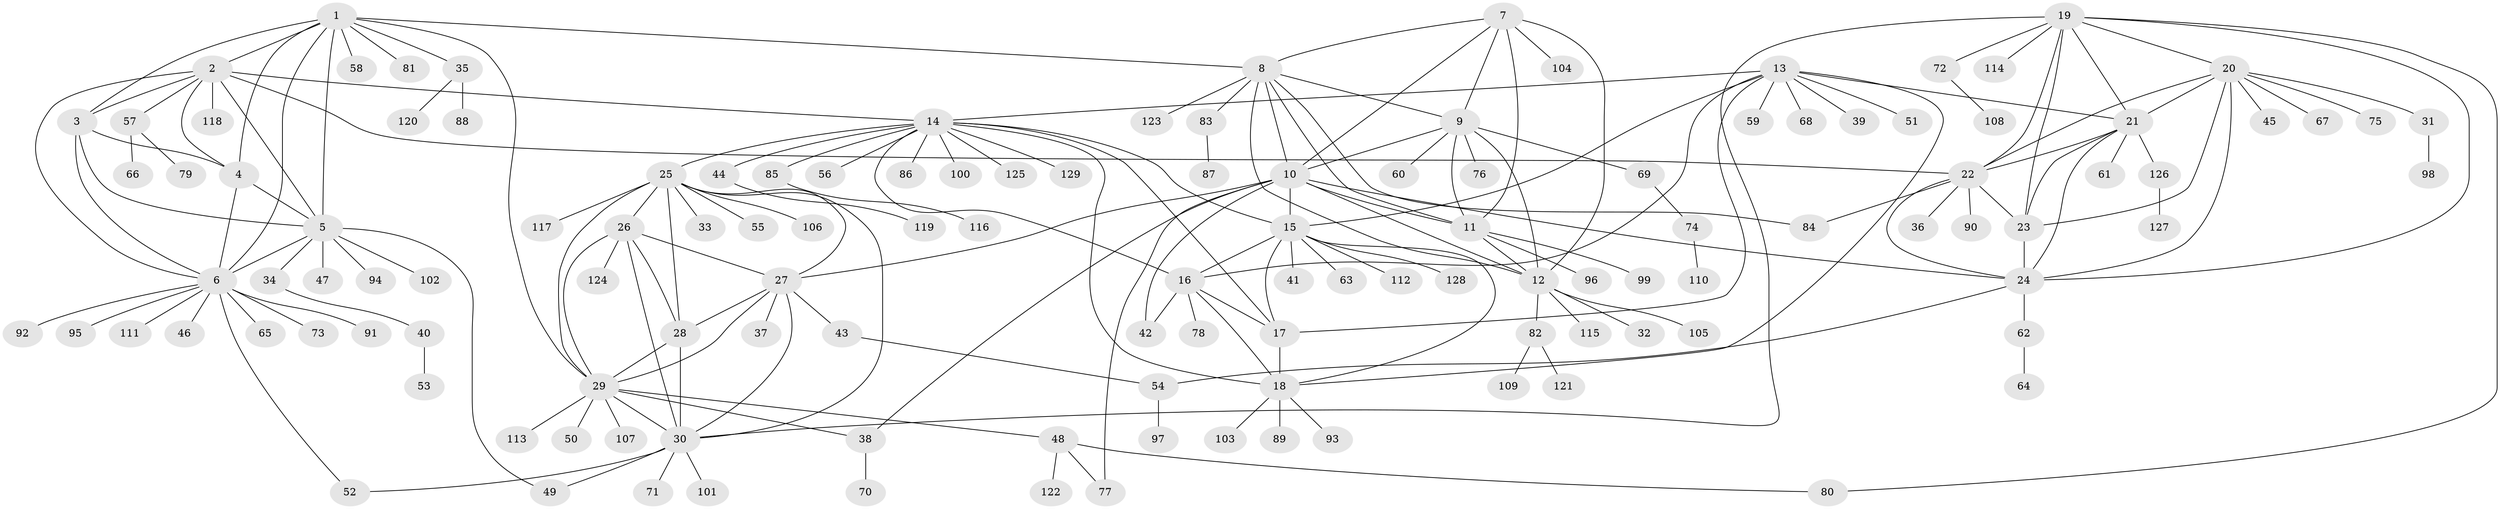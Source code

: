 // Generated by graph-tools (version 1.1) at 2025/26/03/09/25 03:26:43]
// undirected, 129 vertices, 192 edges
graph export_dot {
graph [start="1"]
  node [color=gray90,style=filled];
  1;
  2;
  3;
  4;
  5;
  6;
  7;
  8;
  9;
  10;
  11;
  12;
  13;
  14;
  15;
  16;
  17;
  18;
  19;
  20;
  21;
  22;
  23;
  24;
  25;
  26;
  27;
  28;
  29;
  30;
  31;
  32;
  33;
  34;
  35;
  36;
  37;
  38;
  39;
  40;
  41;
  42;
  43;
  44;
  45;
  46;
  47;
  48;
  49;
  50;
  51;
  52;
  53;
  54;
  55;
  56;
  57;
  58;
  59;
  60;
  61;
  62;
  63;
  64;
  65;
  66;
  67;
  68;
  69;
  70;
  71;
  72;
  73;
  74;
  75;
  76;
  77;
  78;
  79;
  80;
  81;
  82;
  83;
  84;
  85;
  86;
  87;
  88;
  89;
  90;
  91;
  92;
  93;
  94;
  95;
  96;
  97;
  98;
  99;
  100;
  101;
  102;
  103;
  104;
  105;
  106;
  107;
  108;
  109;
  110;
  111;
  112;
  113;
  114;
  115;
  116;
  117;
  118;
  119;
  120;
  121;
  122;
  123;
  124;
  125;
  126;
  127;
  128;
  129;
  1 -- 2;
  1 -- 3;
  1 -- 4;
  1 -- 5;
  1 -- 6;
  1 -- 8;
  1 -- 29;
  1 -- 35;
  1 -- 58;
  1 -- 81;
  2 -- 3;
  2 -- 4;
  2 -- 5;
  2 -- 6;
  2 -- 14;
  2 -- 22;
  2 -- 57;
  2 -- 118;
  3 -- 4;
  3 -- 5;
  3 -- 6;
  4 -- 5;
  4 -- 6;
  5 -- 6;
  5 -- 34;
  5 -- 47;
  5 -- 49;
  5 -- 94;
  5 -- 102;
  6 -- 46;
  6 -- 52;
  6 -- 65;
  6 -- 73;
  6 -- 91;
  6 -- 92;
  6 -- 95;
  6 -- 111;
  7 -- 8;
  7 -- 9;
  7 -- 10;
  7 -- 11;
  7 -- 12;
  7 -- 104;
  8 -- 9;
  8 -- 10;
  8 -- 11;
  8 -- 12;
  8 -- 83;
  8 -- 84;
  8 -- 123;
  9 -- 10;
  9 -- 11;
  9 -- 12;
  9 -- 60;
  9 -- 69;
  9 -- 76;
  10 -- 11;
  10 -- 12;
  10 -- 15;
  10 -- 24;
  10 -- 27;
  10 -- 38;
  10 -- 42;
  10 -- 77;
  11 -- 12;
  11 -- 96;
  11 -- 99;
  12 -- 32;
  12 -- 82;
  12 -- 105;
  12 -- 115;
  13 -- 14;
  13 -- 15;
  13 -- 16;
  13 -- 17;
  13 -- 18;
  13 -- 21;
  13 -- 39;
  13 -- 51;
  13 -- 59;
  13 -- 68;
  14 -- 15;
  14 -- 16;
  14 -- 17;
  14 -- 18;
  14 -- 25;
  14 -- 44;
  14 -- 56;
  14 -- 85;
  14 -- 86;
  14 -- 100;
  14 -- 125;
  14 -- 129;
  15 -- 16;
  15 -- 17;
  15 -- 18;
  15 -- 41;
  15 -- 63;
  15 -- 112;
  15 -- 128;
  16 -- 17;
  16 -- 18;
  16 -- 42;
  16 -- 78;
  17 -- 18;
  18 -- 89;
  18 -- 93;
  18 -- 103;
  19 -- 20;
  19 -- 21;
  19 -- 22;
  19 -- 23;
  19 -- 24;
  19 -- 30;
  19 -- 72;
  19 -- 80;
  19 -- 114;
  20 -- 21;
  20 -- 22;
  20 -- 23;
  20 -- 24;
  20 -- 31;
  20 -- 45;
  20 -- 67;
  20 -- 75;
  21 -- 22;
  21 -- 23;
  21 -- 24;
  21 -- 61;
  21 -- 126;
  22 -- 23;
  22 -- 24;
  22 -- 36;
  22 -- 84;
  22 -- 90;
  23 -- 24;
  24 -- 54;
  24 -- 62;
  25 -- 26;
  25 -- 27;
  25 -- 28;
  25 -- 29;
  25 -- 30;
  25 -- 33;
  25 -- 55;
  25 -- 106;
  25 -- 117;
  26 -- 27;
  26 -- 28;
  26 -- 29;
  26 -- 30;
  26 -- 124;
  27 -- 28;
  27 -- 29;
  27 -- 30;
  27 -- 37;
  27 -- 43;
  28 -- 29;
  28 -- 30;
  29 -- 30;
  29 -- 38;
  29 -- 48;
  29 -- 50;
  29 -- 107;
  29 -- 113;
  30 -- 49;
  30 -- 52;
  30 -- 71;
  30 -- 101;
  31 -- 98;
  34 -- 40;
  35 -- 88;
  35 -- 120;
  38 -- 70;
  40 -- 53;
  43 -- 54;
  44 -- 119;
  48 -- 77;
  48 -- 80;
  48 -- 122;
  54 -- 97;
  57 -- 66;
  57 -- 79;
  62 -- 64;
  69 -- 74;
  72 -- 108;
  74 -- 110;
  82 -- 109;
  82 -- 121;
  83 -- 87;
  85 -- 116;
  126 -- 127;
}
